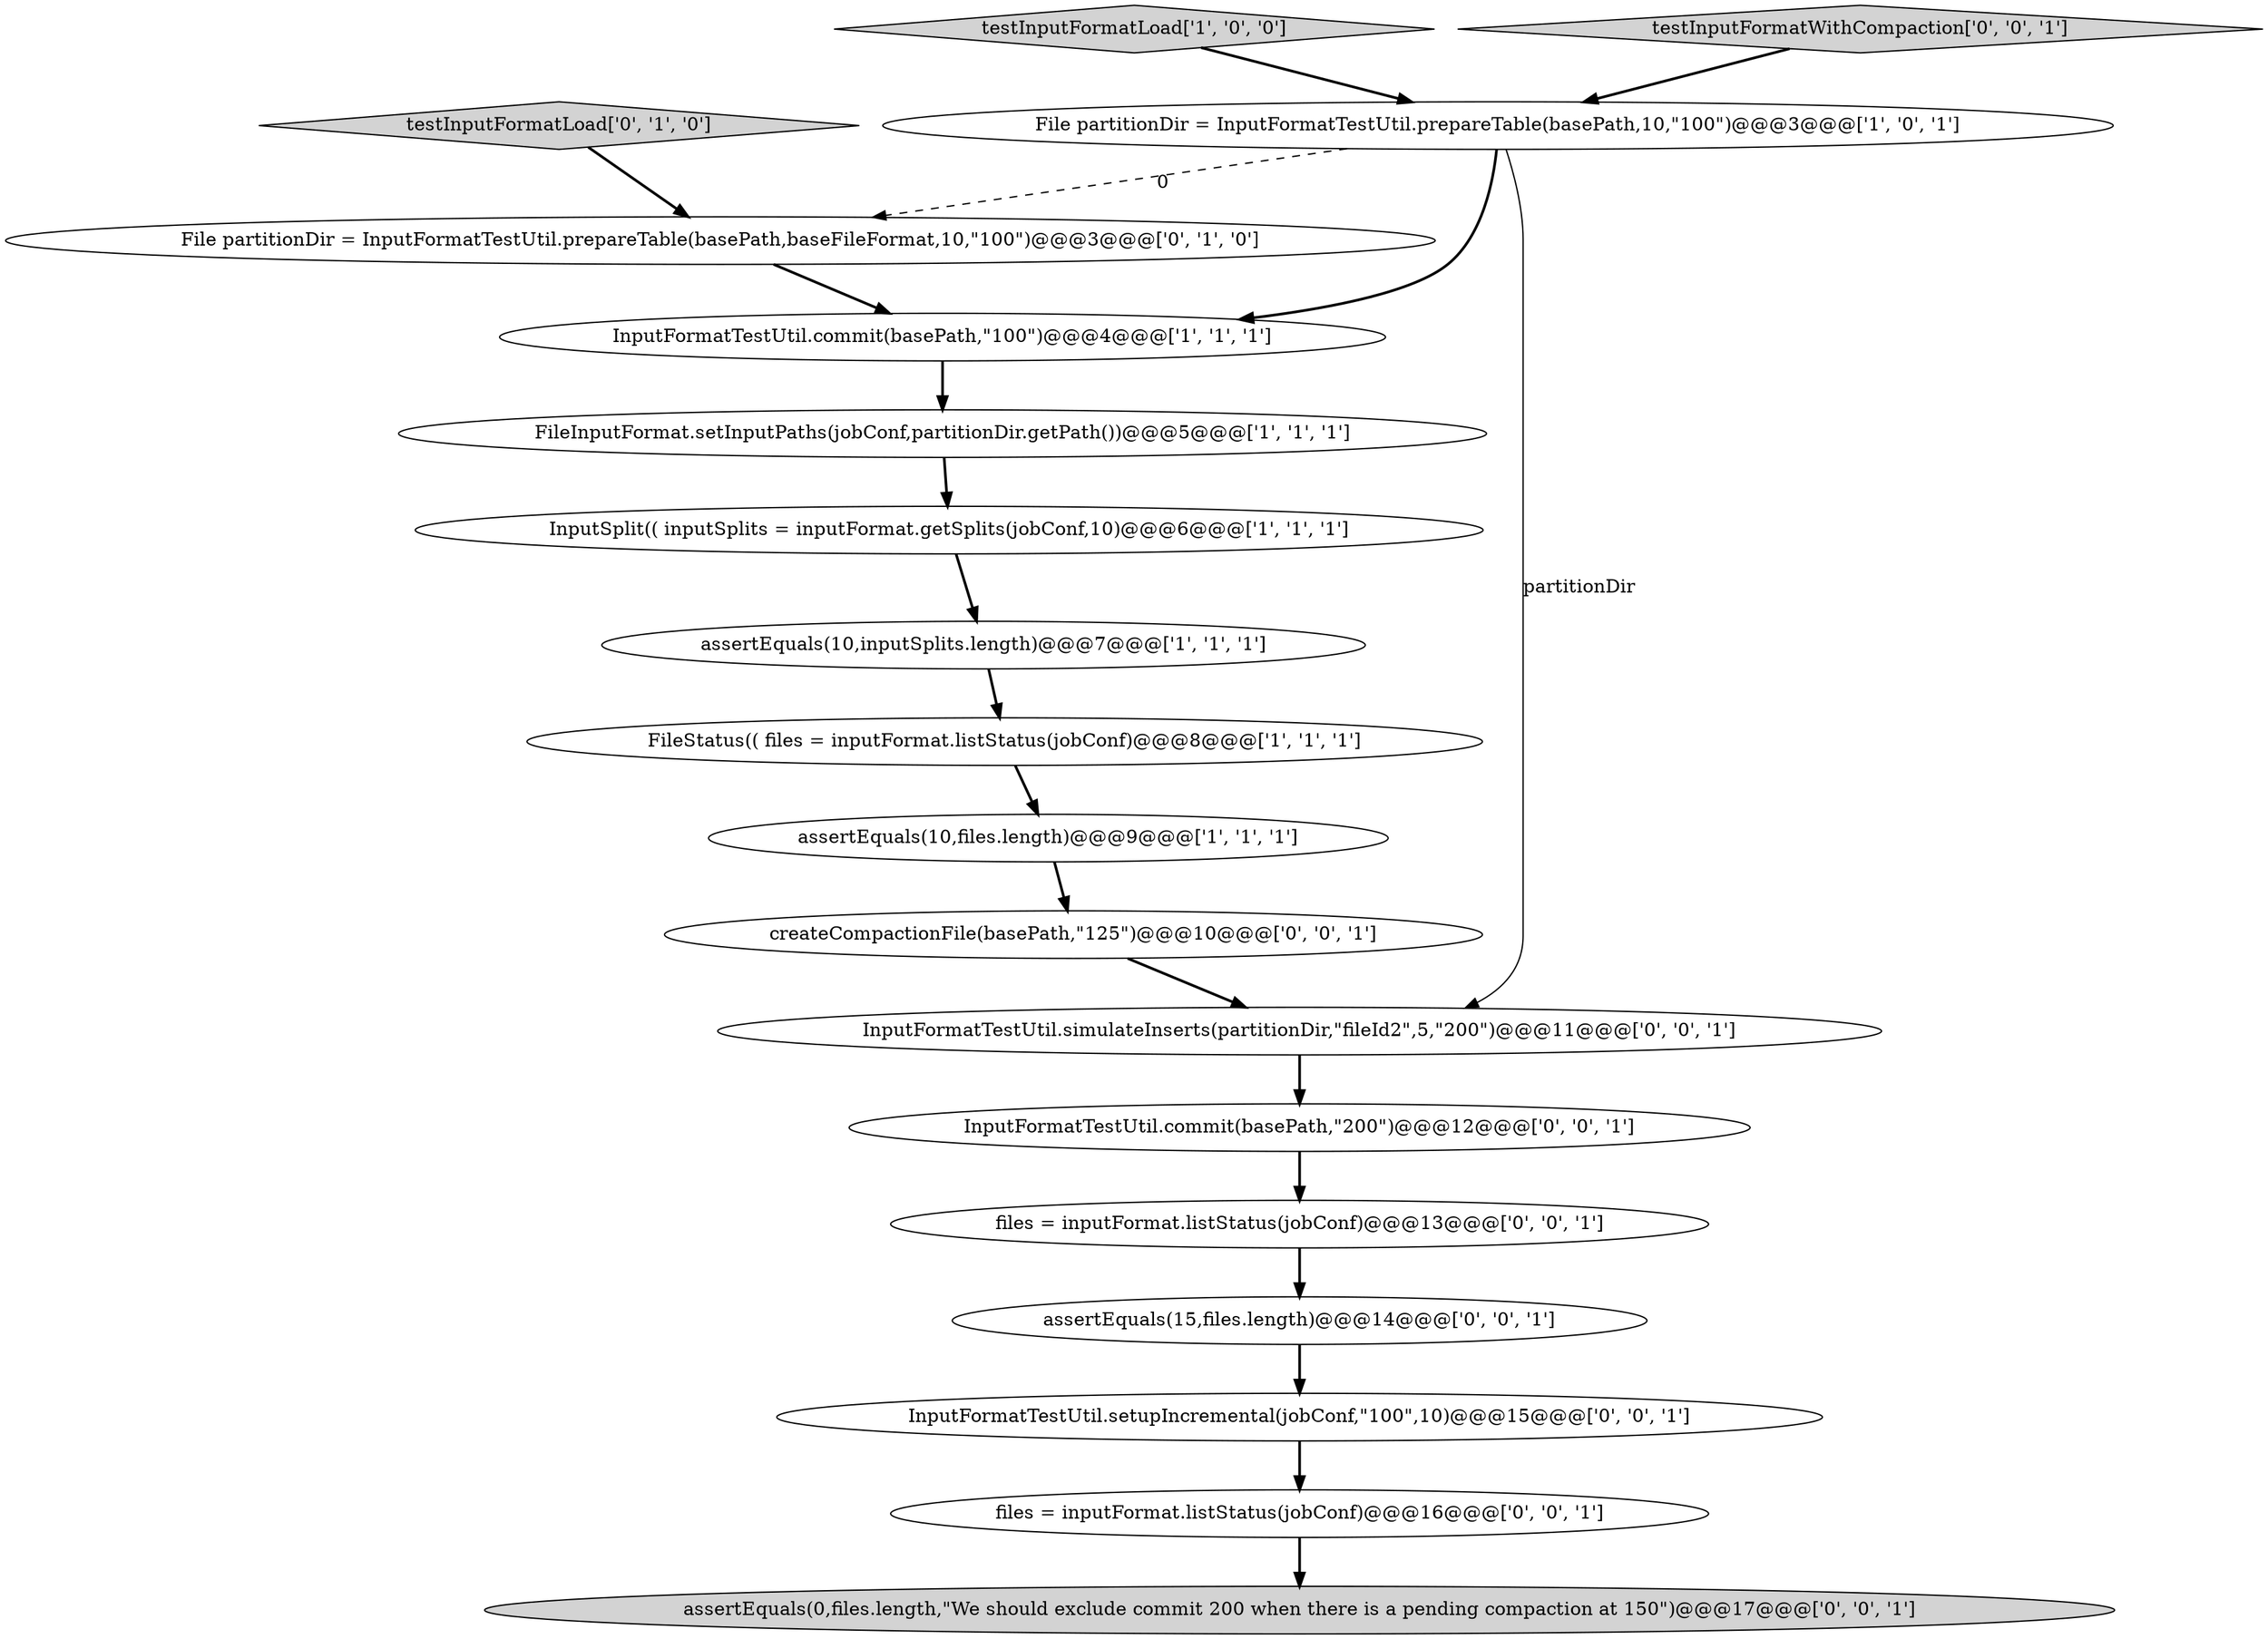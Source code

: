 digraph {
6 [style = filled, label = "testInputFormatLoad['1', '0', '0']", fillcolor = lightgray, shape = diamond image = "AAA0AAABBB1BBB"];
14 [style = filled, label = "files = inputFormat.listStatus(jobConf)@@@16@@@['0', '0', '1']", fillcolor = white, shape = ellipse image = "AAA0AAABBB3BBB"];
8 [style = filled, label = "testInputFormatLoad['0', '1', '0']", fillcolor = lightgray, shape = diamond image = "AAA0AAABBB2BBB"];
17 [style = filled, label = "InputFormatTestUtil.simulateInserts(partitionDir,\"fileId2\",5,\"200\")@@@11@@@['0', '0', '1']", fillcolor = white, shape = ellipse image = "AAA0AAABBB3BBB"];
10 [style = filled, label = "InputFormatTestUtil.setupIncremental(jobConf,\"100\",10)@@@15@@@['0', '0', '1']", fillcolor = white, shape = ellipse image = "AAA0AAABBB3BBB"];
16 [style = filled, label = "createCompactionFile(basePath,\"125\")@@@10@@@['0', '0', '1']", fillcolor = white, shape = ellipse image = "AAA0AAABBB3BBB"];
18 [style = filled, label = "assertEquals(15,files.length)@@@14@@@['0', '0', '1']", fillcolor = white, shape = ellipse image = "AAA0AAABBB3BBB"];
11 [style = filled, label = "InputFormatTestUtil.commit(basePath,\"200\")@@@12@@@['0', '0', '1']", fillcolor = white, shape = ellipse image = "AAA0AAABBB3BBB"];
4 [style = filled, label = "FileInputFormat.setInputPaths(jobConf,partitionDir.getPath())@@@5@@@['1', '1', '1']", fillcolor = white, shape = ellipse image = "AAA0AAABBB1BBB"];
13 [style = filled, label = "testInputFormatWithCompaction['0', '0', '1']", fillcolor = lightgray, shape = diamond image = "AAA0AAABBB3BBB"];
5 [style = filled, label = "assertEquals(10,files.length)@@@9@@@['1', '1', '1']", fillcolor = white, shape = ellipse image = "AAA0AAABBB1BBB"];
7 [style = filled, label = "assertEquals(10,inputSplits.length)@@@7@@@['1', '1', '1']", fillcolor = white, shape = ellipse image = "AAA0AAABBB1BBB"];
12 [style = filled, label = "assertEquals(0,files.length,\"We should exclude commit 200 when there is a pending compaction at 150\")@@@17@@@['0', '0', '1']", fillcolor = lightgray, shape = ellipse image = "AAA0AAABBB3BBB"];
1 [style = filled, label = "FileStatus(( files = inputFormat.listStatus(jobConf)@@@8@@@['1', '1', '1']", fillcolor = white, shape = ellipse image = "AAA0AAABBB1BBB"];
9 [style = filled, label = "File partitionDir = InputFormatTestUtil.prepareTable(basePath,baseFileFormat,10,\"100\")@@@3@@@['0', '1', '0']", fillcolor = white, shape = ellipse image = "AAA1AAABBB2BBB"];
15 [style = filled, label = "files = inputFormat.listStatus(jobConf)@@@13@@@['0', '0', '1']", fillcolor = white, shape = ellipse image = "AAA0AAABBB3BBB"];
0 [style = filled, label = "InputSplit(( inputSplits = inputFormat.getSplits(jobConf,10)@@@6@@@['1', '1', '1']", fillcolor = white, shape = ellipse image = "AAA0AAABBB1BBB"];
3 [style = filled, label = "InputFormatTestUtil.commit(basePath,\"100\")@@@4@@@['1', '1', '1']", fillcolor = white, shape = ellipse image = "AAA0AAABBB1BBB"];
2 [style = filled, label = "File partitionDir = InputFormatTestUtil.prepareTable(basePath,10,\"100\")@@@3@@@['1', '0', '1']", fillcolor = white, shape = ellipse image = "AAA0AAABBB1BBB"];
9->3 [style = bold, label=""];
2->9 [style = dashed, label="0"];
16->17 [style = bold, label=""];
7->1 [style = bold, label=""];
14->12 [style = bold, label=""];
8->9 [style = bold, label=""];
11->15 [style = bold, label=""];
13->2 [style = bold, label=""];
2->17 [style = solid, label="partitionDir"];
18->10 [style = bold, label=""];
5->16 [style = bold, label=""];
3->4 [style = bold, label=""];
15->18 [style = bold, label=""];
10->14 [style = bold, label=""];
4->0 [style = bold, label=""];
6->2 [style = bold, label=""];
0->7 [style = bold, label=""];
17->11 [style = bold, label=""];
2->3 [style = bold, label=""];
1->5 [style = bold, label=""];
}
